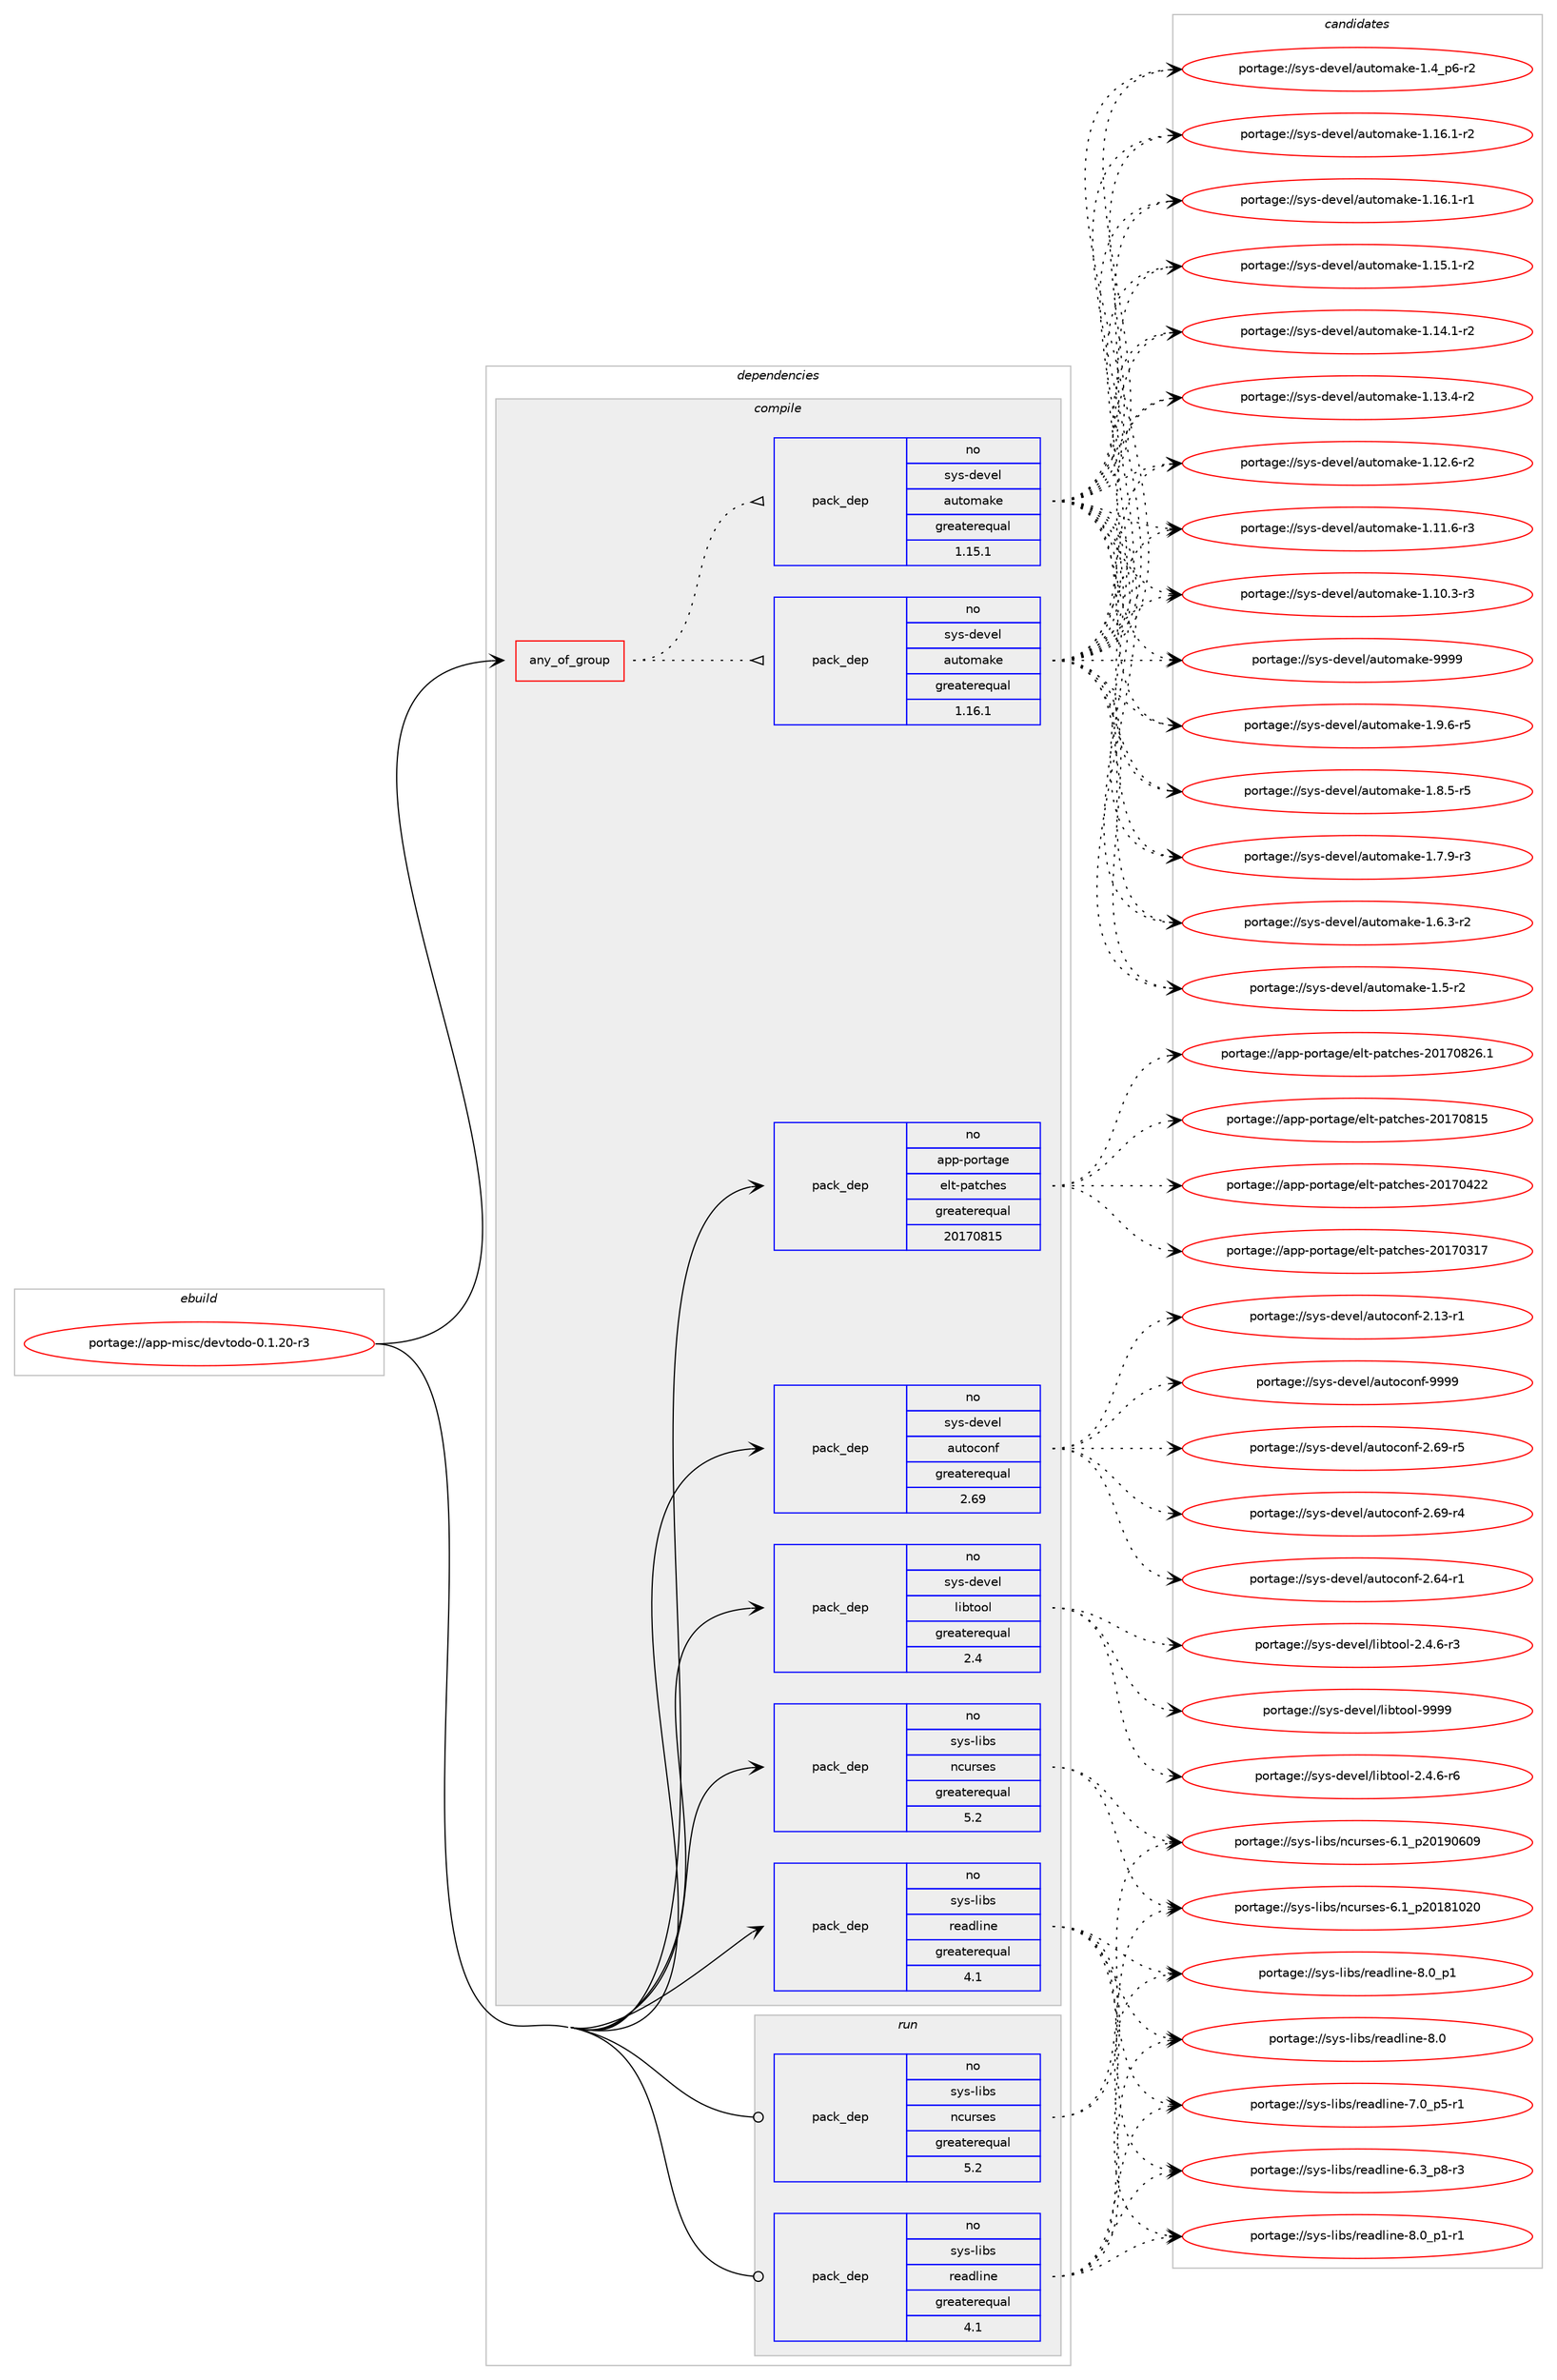 digraph prolog {

# *************
# Graph options
# *************

newrank=true;
concentrate=true;
compound=true;
graph [rankdir=LR,fontname=Helvetica,fontsize=10,ranksep=1.5];#, ranksep=2.5, nodesep=0.2];
edge  [arrowhead=vee];
node  [fontname=Helvetica,fontsize=10];

# **********
# The ebuild
# **********

subgraph cluster_leftcol {
color=gray;
rank=same;
label=<<i>ebuild</i>>;
id [label="portage://app-misc/devtodo-0.1.20-r3", color=red, width=4, href="../app-misc/devtodo-0.1.20-r3.svg"];
}

# ****************
# The dependencies
# ****************

subgraph cluster_midcol {
color=gray;
label=<<i>dependencies</i>>;
subgraph cluster_compile {
fillcolor="#eeeeee";
style=filled;
label=<<i>compile</i>>;
subgraph any7925 {
dependency612945 [label=<<TABLE BORDER="0" CELLBORDER="1" CELLSPACING="0" CELLPADDING="4"><TR><TD CELLPADDING="10">any_of_group</TD></TR></TABLE>>, shape=none, color=red];subgraph pack461185 {
dependency612946 [label=<<TABLE BORDER="0" CELLBORDER="1" CELLSPACING="0" CELLPADDING="4" WIDTH="220"><TR><TD ROWSPAN="6" CELLPADDING="30">pack_dep</TD></TR><TR><TD WIDTH="110">no</TD></TR><TR><TD>sys-devel</TD></TR><TR><TD>automake</TD></TR><TR><TD>greaterequal</TD></TR><TR><TD>1.16.1</TD></TR></TABLE>>, shape=none, color=blue];
}
dependency612945:e -> dependency612946:w [weight=20,style="dotted",arrowhead="oinv"];
subgraph pack461186 {
dependency612947 [label=<<TABLE BORDER="0" CELLBORDER="1" CELLSPACING="0" CELLPADDING="4" WIDTH="220"><TR><TD ROWSPAN="6" CELLPADDING="30">pack_dep</TD></TR><TR><TD WIDTH="110">no</TD></TR><TR><TD>sys-devel</TD></TR><TR><TD>automake</TD></TR><TR><TD>greaterequal</TD></TR><TR><TD>1.15.1</TD></TR></TABLE>>, shape=none, color=blue];
}
dependency612945:e -> dependency612947:w [weight=20,style="dotted",arrowhead="oinv"];
}
id:e -> dependency612945:w [weight=20,style="solid",arrowhead="vee"];
subgraph pack461187 {
dependency612948 [label=<<TABLE BORDER="0" CELLBORDER="1" CELLSPACING="0" CELLPADDING="4" WIDTH="220"><TR><TD ROWSPAN="6" CELLPADDING="30">pack_dep</TD></TR><TR><TD WIDTH="110">no</TD></TR><TR><TD>app-portage</TD></TR><TR><TD>elt-patches</TD></TR><TR><TD>greaterequal</TD></TR><TR><TD>20170815</TD></TR></TABLE>>, shape=none, color=blue];
}
id:e -> dependency612948:w [weight=20,style="solid",arrowhead="vee"];
subgraph pack461188 {
dependency612949 [label=<<TABLE BORDER="0" CELLBORDER="1" CELLSPACING="0" CELLPADDING="4" WIDTH="220"><TR><TD ROWSPAN="6" CELLPADDING="30">pack_dep</TD></TR><TR><TD WIDTH="110">no</TD></TR><TR><TD>sys-devel</TD></TR><TR><TD>autoconf</TD></TR><TR><TD>greaterequal</TD></TR><TR><TD>2.69</TD></TR></TABLE>>, shape=none, color=blue];
}
id:e -> dependency612949:w [weight=20,style="solid",arrowhead="vee"];
subgraph pack461189 {
dependency612950 [label=<<TABLE BORDER="0" CELLBORDER="1" CELLSPACING="0" CELLPADDING="4" WIDTH="220"><TR><TD ROWSPAN="6" CELLPADDING="30">pack_dep</TD></TR><TR><TD WIDTH="110">no</TD></TR><TR><TD>sys-devel</TD></TR><TR><TD>libtool</TD></TR><TR><TD>greaterequal</TD></TR><TR><TD>2.4</TD></TR></TABLE>>, shape=none, color=blue];
}
id:e -> dependency612950:w [weight=20,style="solid",arrowhead="vee"];
subgraph pack461190 {
dependency612951 [label=<<TABLE BORDER="0" CELLBORDER="1" CELLSPACING="0" CELLPADDING="4" WIDTH="220"><TR><TD ROWSPAN="6" CELLPADDING="30">pack_dep</TD></TR><TR><TD WIDTH="110">no</TD></TR><TR><TD>sys-libs</TD></TR><TR><TD>ncurses</TD></TR><TR><TD>greaterequal</TD></TR><TR><TD>5.2</TD></TR></TABLE>>, shape=none, color=blue];
}
id:e -> dependency612951:w [weight=20,style="solid",arrowhead="vee"];
subgraph pack461191 {
dependency612952 [label=<<TABLE BORDER="0" CELLBORDER="1" CELLSPACING="0" CELLPADDING="4" WIDTH="220"><TR><TD ROWSPAN="6" CELLPADDING="30">pack_dep</TD></TR><TR><TD WIDTH="110">no</TD></TR><TR><TD>sys-libs</TD></TR><TR><TD>readline</TD></TR><TR><TD>greaterequal</TD></TR><TR><TD>4.1</TD></TR></TABLE>>, shape=none, color=blue];
}
id:e -> dependency612952:w [weight=20,style="solid",arrowhead="vee"];
}
subgraph cluster_compileandrun {
fillcolor="#eeeeee";
style=filled;
label=<<i>compile and run</i>>;
}
subgraph cluster_run {
fillcolor="#eeeeee";
style=filled;
label=<<i>run</i>>;
subgraph pack461192 {
dependency612953 [label=<<TABLE BORDER="0" CELLBORDER="1" CELLSPACING="0" CELLPADDING="4" WIDTH="220"><TR><TD ROWSPAN="6" CELLPADDING="30">pack_dep</TD></TR><TR><TD WIDTH="110">no</TD></TR><TR><TD>sys-libs</TD></TR><TR><TD>ncurses</TD></TR><TR><TD>greaterequal</TD></TR><TR><TD>5.2</TD></TR></TABLE>>, shape=none, color=blue];
}
id:e -> dependency612953:w [weight=20,style="solid",arrowhead="odot"];
subgraph pack461193 {
dependency612954 [label=<<TABLE BORDER="0" CELLBORDER="1" CELLSPACING="0" CELLPADDING="4" WIDTH="220"><TR><TD ROWSPAN="6" CELLPADDING="30">pack_dep</TD></TR><TR><TD WIDTH="110">no</TD></TR><TR><TD>sys-libs</TD></TR><TR><TD>readline</TD></TR><TR><TD>greaterequal</TD></TR><TR><TD>4.1</TD></TR></TABLE>>, shape=none, color=blue];
}
id:e -> dependency612954:w [weight=20,style="solid",arrowhead="odot"];
}
}

# **************
# The candidates
# **************

subgraph cluster_choices {
rank=same;
color=gray;
label=<<i>candidates</i>>;

subgraph choice461185 {
color=black;
nodesep=1;
choice115121115451001011181011084797117116111109971071014557575757 [label="portage://sys-devel/automake-9999", color=red, width=4,href="../sys-devel/automake-9999.svg"];
choice115121115451001011181011084797117116111109971071014549465746544511453 [label="portage://sys-devel/automake-1.9.6-r5", color=red, width=4,href="../sys-devel/automake-1.9.6-r5.svg"];
choice115121115451001011181011084797117116111109971071014549465646534511453 [label="portage://sys-devel/automake-1.8.5-r5", color=red, width=4,href="../sys-devel/automake-1.8.5-r5.svg"];
choice115121115451001011181011084797117116111109971071014549465546574511451 [label="portage://sys-devel/automake-1.7.9-r3", color=red, width=4,href="../sys-devel/automake-1.7.9-r3.svg"];
choice115121115451001011181011084797117116111109971071014549465446514511450 [label="portage://sys-devel/automake-1.6.3-r2", color=red, width=4,href="../sys-devel/automake-1.6.3-r2.svg"];
choice11512111545100101118101108479711711611110997107101454946534511450 [label="portage://sys-devel/automake-1.5-r2", color=red, width=4,href="../sys-devel/automake-1.5-r2.svg"];
choice115121115451001011181011084797117116111109971071014549465295112544511450 [label="portage://sys-devel/automake-1.4_p6-r2", color=red, width=4,href="../sys-devel/automake-1.4_p6-r2.svg"];
choice11512111545100101118101108479711711611110997107101454946495446494511450 [label="portage://sys-devel/automake-1.16.1-r2", color=red, width=4,href="../sys-devel/automake-1.16.1-r2.svg"];
choice11512111545100101118101108479711711611110997107101454946495446494511449 [label="portage://sys-devel/automake-1.16.1-r1", color=red, width=4,href="../sys-devel/automake-1.16.1-r1.svg"];
choice11512111545100101118101108479711711611110997107101454946495346494511450 [label="portage://sys-devel/automake-1.15.1-r2", color=red, width=4,href="../sys-devel/automake-1.15.1-r2.svg"];
choice11512111545100101118101108479711711611110997107101454946495246494511450 [label="portage://sys-devel/automake-1.14.1-r2", color=red, width=4,href="../sys-devel/automake-1.14.1-r2.svg"];
choice11512111545100101118101108479711711611110997107101454946495146524511450 [label="portage://sys-devel/automake-1.13.4-r2", color=red, width=4,href="../sys-devel/automake-1.13.4-r2.svg"];
choice11512111545100101118101108479711711611110997107101454946495046544511450 [label="portage://sys-devel/automake-1.12.6-r2", color=red, width=4,href="../sys-devel/automake-1.12.6-r2.svg"];
choice11512111545100101118101108479711711611110997107101454946494946544511451 [label="portage://sys-devel/automake-1.11.6-r3", color=red, width=4,href="../sys-devel/automake-1.11.6-r3.svg"];
choice11512111545100101118101108479711711611110997107101454946494846514511451 [label="portage://sys-devel/automake-1.10.3-r3", color=red, width=4,href="../sys-devel/automake-1.10.3-r3.svg"];
dependency612946:e -> choice115121115451001011181011084797117116111109971071014557575757:w [style=dotted,weight="100"];
dependency612946:e -> choice115121115451001011181011084797117116111109971071014549465746544511453:w [style=dotted,weight="100"];
dependency612946:e -> choice115121115451001011181011084797117116111109971071014549465646534511453:w [style=dotted,weight="100"];
dependency612946:e -> choice115121115451001011181011084797117116111109971071014549465546574511451:w [style=dotted,weight="100"];
dependency612946:e -> choice115121115451001011181011084797117116111109971071014549465446514511450:w [style=dotted,weight="100"];
dependency612946:e -> choice11512111545100101118101108479711711611110997107101454946534511450:w [style=dotted,weight="100"];
dependency612946:e -> choice115121115451001011181011084797117116111109971071014549465295112544511450:w [style=dotted,weight="100"];
dependency612946:e -> choice11512111545100101118101108479711711611110997107101454946495446494511450:w [style=dotted,weight="100"];
dependency612946:e -> choice11512111545100101118101108479711711611110997107101454946495446494511449:w [style=dotted,weight="100"];
dependency612946:e -> choice11512111545100101118101108479711711611110997107101454946495346494511450:w [style=dotted,weight="100"];
dependency612946:e -> choice11512111545100101118101108479711711611110997107101454946495246494511450:w [style=dotted,weight="100"];
dependency612946:e -> choice11512111545100101118101108479711711611110997107101454946495146524511450:w [style=dotted,weight="100"];
dependency612946:e -> choice11512111545100101118101108479711711611110997107101454946495046544511450:w [style=dotted,weight="100"];
dependency612946:e -> choice11512111545100101118101108479711711611110997107101454946494946544511451:w [style=dotted,weight="100"];
dependency612946:e -> choice11512111545100101118101108479711711611110997107101454946494846514511451:w [style=dotted,weight="100"];
}
subgraph choice461186 {
color=black;
nodesep=1;
choice115121115451001011181011084797117116111109971071014557575757 [label="portage://sys-devel/automake-9999", color=red, width=4,href="../sys-devel/automake-9999.svg"];
choice115121115451001011181011084797117116111109971071014549465746544511453 [label="portage://sys-devel/automake-1.9.6-r5", color=red, width=4,href="../sys-devel/automake-1.9.6-r5.svg"];
choice115121115451001011181011084797117116111109971071014549465646534511453 [label="portage://sys-devel/automake-1.8.5-r5", color=red, width=4,href="../sys-devel/automake-1.8.5-r5.svg"];
choice115121115451001011181011084797117116111109971071014549465546574511451 [label="portage://sys-devel/automake-1.7.9-r3", color=red, width=4,href="../sys-devel/automake-1.7.9-r3.svg"];
choice115121115451001011181011084797117116111109971071014549465446514511450 [label="portage://sys-devel/automake-1.6.3-r2", color=red, width=4,href="../sys-devel/automake-1.6.3-r2.svg"];
choice11512111545100101118101108479711711611110997107101454946534511450 [label="portage://sys-devel/automake-1.5-r2", color=red, width=4,href="../sys-devel/automake-1.5-r2.svg"];
choice115121115451001011181011084797117116111109971071014549465295112544511450 [label="portage://sys-devel/automake-1.4_p6-r2", color=red, width=4,href="../sys-devel/automake-1.4_p6-r2.svg"];
choice11512111545100101118101108479711711611110997107101454946495446494511450 [label="portage://sys-devel/automake-1.16.1-r2", color=red, width=4,href="../sys-devel/automake-1.16.1-r2.svg"];
choice11512111545100101118101108479711711611110997107101454946495446494511449 [label="portage://sys-devel/automake-1.16.1-r1", color=red, width=4,href="../sys-devel/automake-1.16.1-r1.svg"];
choice11512111545100101118101108479711711611110997107101454946495346494511450 [label="portage://sys-devel/automake-1.15.1-r2", color=red, width=4,href="../sys-devel/automake-1.15.1-r2.svg"];
choice11512111545100101118101108479711711611110997107101454946495246494511450 [label="portage://sys-devel/automake-1.14.1-r2", color=red, width=4,href="../sys-devel/automake-1.14.1-r2.svg"];
choice11512111545100101118101108479711711611110997107101454946495146524511450 [label="portage://sys-devel/automake-1.13.4-r2", color=red, width=4,href="../sys-devel/automake-1.13.4-r2.svg"];
choice11512111545100101118101108479711711611110997107101454946495046544511450 [label="portage://sys-devel/automake-1.12.6-r2", color=red, width=4,href="../sys-devel/automake-1.12.6-r2.svg"];
choice11512111545100101118101108479711711611110997107101454946494946544511451 [label="portage://sys-devel/automake-1.11.6-r3", color=red, width=4,href="../sys-devel/automake-1.11.6-r3.svg"];
choice11512111545100101118101108479711711611110997107101454946494846514511451 [label="portage://sys-devel/automake-1.10.3-r3", color=red, width=4,href="../sys-devel/automake-1.10.3-r3.svg"];
dependency612947:e -> choice115121115451001011181011084797117116111109971071014557575757:w [style=dotted,weight="100"];
dependency612947:e -> choice115121115451001011181011084797117116111109971071014549465746544511453:w [style=dotted,weight="100"];
dependency612947:e -> choice115121115451001011181011084797117116111109971071014549465646534511453:w [style=dotted,weight="100"];
dependency612947:e -> choice115121115451001011181011084797117116111109971071014549465546574511451:w [style=dotted,weight="100"];
dependency612947:e -> choice115121115451001011181011084797117116111109971071014549465446514511450:w [style=dotted,weight="100"];
dependency612947:e -> choice11512111545100101118101108479711711611110997107101454946534511450:w [style=dotted,weight="100"];
dependency612947:e -> choice115121115451001011181011084797117116111109971071014549465295112544511450:w [style=dotted,weight="100"];
dependency612947:e -> choice11512111545100101118101108479711711611110997107101454946495446494511450:w [style=dotted,weight="100"];
dependency612947:e -> choice11512111545100101118101108479711711611110997107101454946495446494511449:w [style=dotted,weight="100"];
dependency612947:e -> choice11512111545100101118101108479711711611110997107101454946495346494511450:w [style=dotted,weight="100"];
dependency612947:e -> choice11512111545100101118101108479711711611110997107101454946495246494511450:w [style=dotted,weight="100"];
dependency612947:e -> choice11512111545100101118101108479711711611110997107101454946495146524511450:w [style=dotted,weight="100"];
dependency612947:e -> choice11512111545100101118101108479711711611110997107101454946495046544511450:w [style=dotted,weight="100"];
dependency612947:e -> choice11512111545100101118101108479711711611110997107101454946494946544511451:w [style=dotted,weight="100"];
dependency612947:e -> choice11512111545100101118101108479711711611110997107101454946494846514511451:w [style=dotted,weight="100"];
}
subgraph choice461187 {
color=black;
nodesep=1;
choice971121124511211111411697103101471011081164511297116991041011154550484955485650544649 [label="portage://app-portage/elt-patches-20170826.1", color=red, width=4,href="../app-portage/elt-patches-20170826.1.svg"];
choice97112112451121111141169710310147101108116451129711699104101115455048495548564953 [label="portage://app-portage/elt-patches-20170815", color=red, width=4,href="../app-portage/elt-patches-20170815.svg"];
choice97112112451121111141169710310147101108116451129711699104101115455048495548525050 [label="portage://app-portage/elt-patches-20170422", color=red, width=4,href="../app-portage/elt-patches-20170422.svg"];
choice97112112451121111141169710310147101108116451129711699104101115455048495548514955 [label="portage://app-portage/elt-patches-20170317", color=red, width=4,href="../app-portage/elt-patches-20170317.svg"];
dependency612948:e -> choice971121124511211111411697103101471011081164511297116991041011154550484955485650544649:w [style=dotted,weight="100"];
dependency612948:e -> choice97112112451121111141169710310147101108116451129711699104101115455048495548564953:w [style=dotted,weight="100"];
dependency612948:e -> choice97112112451121111141169710310147101108116451129711699104101115455048495548525050:w [style=dotted,weight="100"];
dependency612948:e -> choice97112112451121111141169710310147101108116451129711699104101115455048495548514955:w [style=dotted,weight="100"];
}
subgraph choice461188 {
color=black;
nodesep=1;
choice115121115451001011181011084797117116111991111101024557575757 [label="portage://sys-devel/autoconf-9999", color=red, width=4,href="../sys-devel/autoconf-9999.svg"];
choice1151211154510010111810110847971171161119911111010245504654574511453 [label="portage://sys-devel/autoconf-2.69-r5", color=red, width=4,href="../sys-devel/autoconf-2.69-r5.svg"];
choice1151211154510010111810110847971171161119911111010245504654574511452 [label="portage://sys-devel/autoconf-2.69-r4", color=red, width=4,href="../sys-devel/autoconf-2.69-r4.svg"];
choice1151211154510010111810110847971171161119911111010245504654524511449 [label="portage://sys-devel/autoconf-2.64-r1", color=red, width=4,href="../sys-devel/autoconf-2.64-r1.svg"];
choice1151211154510010111810110847971171161119911111010245504649514511449 [label="portage://sys-devel/autoconf-2.13-r1", color=red, width=4,href="../sys-devel/autoconf-2.13-r1.svg"];
dependency612949:e -> choice115121115451001011181011084797117116111991111101024557575757:w [style=dotted,weight="100"];
dependency612949:e -> choice1151211154510010111810110847971171161119911111010245504654574511453:w [style=dotted,weight="100"];
dependency612949:e -> choice1151211154510010111810110847971171161119911111010245504654574511452:w [style=dotted,weight="100"];
dependency612949:e -> choice1151211154510010111810110847971171161119911111010245504654524511449:w [style=dotted,weight="100"];
dependency612949:e -> choice1151211154510010111810110847971171161119911111010245504649514511449:w [style=dotted,weight="100"];
}
subgraph choice461189 {
color=black;
nodesep=1;
choice1151211154510010111810110847108105981161111111084557575757 [label="portage://sys-devel/libtool-9999", color=red, width=4,href="../sys-devel/libtool-9999.svg"];
choice1151211154510010111810110847108105981161111111084550465246544511454 [label="portage://sys-devel/libtool-2.4.6-r6", color=red, width=4,href="../sys-devel/libtool-2.4.6-r6.svg"];
choice1151211154510010111810110847108105981161111111084550465246544511451 [label="portage://sys-devel/libtool-2.4.6-r3", color=red, width=4,href="../sys-devel/libtool-2.4.6-r3.svg"];
dependency612950:e -> choice1151211154510010111810110847108105981161111111084557575757:w [style=dotted,weight="100"];
dependency612950:e -> choice1151211154510010111810110847108105981161111111084550465246544511454:w [style=dotted,weight="100"];
dependency612950:e -> choice1151211154510010111810110847108105981161111111084550465246544511451:w [style=dotted,weight="100"];
}
subgraph choice461190 {
color=black;
nodesep=1;
choice1151211154510810598115471109911711411510111545544649951125048495748544857 [label="portage://sys-libs/ncurses-6.1_p20190609", color=red, width=4,href="../sys-libs/ncurses-6.1_p20190609.svg"];
choice1151211154510810598115471109911711411510111545544649951125048495649485048 [label="portage://sys-libs/ncurses-6.1_p20181020", color=red, width=4,href="../sys-libs/ncurses-6.1_p20181020.svg"];
dependency612951:e -> choice1151211154510810598115471109911711411510111545544649951125048495748544857:w [style=dotted,weight="100"];
dependency612951:e -> choice1151211154510810598115471109911711411510111545544649951125048495649485048:w [style=dotted,weight="100"];
}
subgraph choice461191 {
color=black;
nodesep=1;
choice115121115451081059811547114101971001081051101014556464895112494511449 [label="portage://sys-libs/readline-8.0_p1-r1", color=red, width=4,href="../sys-libs/readline-8.0_p1-r1.svg"];
choice11512111545108105981154711410197100108105110101455646489511249 [label="portage://sys-libs/readline-8.0_p1", color=red, width=4,href="../sys-libs/readline-8.0_p1.svg"];
choice1151211154510810598115471141019710010810511010145564648 [label="portage://sys-libs/readline-8.0", color=red, width=4,href="../sys-libs/readline-8.0.svg"];
choice115121115451081059811547114101971001081051101014555464895112534511449 [label="portage://sys-libs/readline-7.0_p5-r1", color=red, width=4,href="../sys-libs/readline-7.0_p5-r1.svg"];
choice115121115451081059811547114101971001081051101014554465195112564511451 [label="portage://sys-libs/readline-6.3_p8-r3", color=red, width=4,href="../sys-libs/readline-6.3_p8-r3.svg"];
dependency612952:e -> choice115121115451081059811547114101971001081051101014556464895112494511449:w [style=dotted,weight="100"];
dependency612952:e -> choice11512111545108105981154711410197100108105110101455646489511249:w [style=dotted,weight="100"];
dependency612952:e -> choice1151211154510810598115471141019710010810511010145564648:w [style=dotted,weight="100"];
dependency612952:e -> choice115121115451081059811547114101971001081051101014555464895112534511449:w [style=dotted,weight="100"];
dependency612952:e -> choice115121115451081059811547114101971001081051101014554465195112564511451:w [style=dotted,weight="100"];
}
subgraph choice461192 {
color=black;
nodesep=1;
choice1151211154510810598115471109911711411510111545544649951125048495748544857 [label="portage://sys-libs/ncurses-6.1_p20190609", color=red, width=4,href="../sys-libs/ncurses-6.1_p20190609.svg"];
choice1151211154510810598115471109911711411510111545544649951125048495649485048 [label="portage://sys-libs/ncurses-6.1_p20181020", color=red, width=4,href="../sys-libs/ncurses-6.1_p20181020.svg"];
dependency612953:e -> choice1151211154510810598115471109911711411510111545544649951125048495748544857:w [style=dotted,weight="100"];
dependency612953:e -> choice1151211154510810598115471109911711411510111545544649951125048495649485048:w [style=dotted,weight="100"];
}
subgraph choice461193 {
color=black;
nodesep=1;
choice115121115451081059811547114101971001081051101014556464895112494511449 [label="portage://sys-libs/readline-8.0_p1-r1", color=red, width=4,href="../sys-libs/readline-8.0_p1-r1.svg"];
choice11512111545108105981154711410197100108105110101455646489511249 [label="portage://sys-libs/readline-8.0_p1", color=red, width=4,href="../sys-libs/readline-8.0_p1.svg"];
choice1151211154510810598115471141019710010810511010145564648 [label="portage://sys-libs/readline-8.0", color=red, width=4,href="../sys-libs/readline-8.0.svg"];
choice115121115451081059811547114101971001081051101014555464895112534511449 [label="portage://sys-libs/readline-7.0_p5-r1", color=red, width=4,href="../sys-libs/readline-7.0_p5-r1.svg"];
choice115121115451081059811547114101971001081051101014554465195112564511451 [label="portage://sys-libs/readline-6.3_p8-r3", color=red, width=4,href="../sys-libs/readline-6.3_p8-r3.svg"];
dependency612954:e -> choice115121115451081059811547114101971001081051101014556464895112494511449:w [style=dotted,weight="100"];
dependency612954:e -> choice11512111545108105981154711410197100108105110101455646489511249:w [style=dotted,weight="100"];
dependency612954:e -> choice1151211154510810598115471141019710010810511010145564648:w [style=dotted,weight="100"];
dependency612954:e -> choice115121115451081059811547114101971001081051101014555464895112534511449:w [style=dotted,weight="100"];
dependency612954:e -> choice115121115451081059811547114101971001081051101014554465195112564511451:w [style=dotted,weight="100"];
}
}

}
